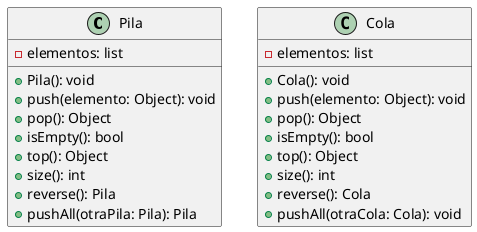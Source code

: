 @startuml

class Pila {
    - elementos: list
    + Pila(): void
    + push(elemento: Object): void
    + pop(): Object
    + isEmpty(): bool
    + top(): Object
    + size(): int
    + reverse(): Pila
    + pushAll(otraPila: Pila): Pila
}

class Cola {
    - elementos: list
    + Cola(): void
    + push(elemento: Object): void
    + pop(): Object
    + isEmpty(): bool
    + top(): Object
    + size(): int
    + reverse(): Cola
    + pushAll(otraCola: Cola): void
}

@enduml

